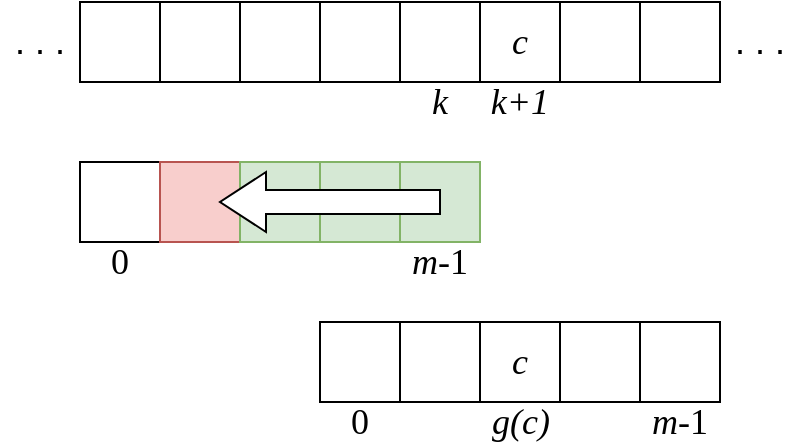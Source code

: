 <mxfile version="12.3.2" type="device" pages="1"><diagram id="L0k7uIFYoEPKFaBkymRu" name="Page-1"><mxGraphModel dx="1092" dy="816" grid="1" gridSize="10" guides="1" tooltips="1" connect="1" arrows="1" fold="1" page="1" pageScale="1" pageWidth="850" pageHeight="1100" math="0" shadow="0"><root><mxCell id="0"/><mxCell id="1" parent="0"/><mxCell id="U-mL0SdtELSIYQQi62HA-1" value="" style="whiteSpace=wrap;html=1;aspect=fixed;" parent="1" vertex="1"><mxGeometry x="40" y="40" width="40" height="40" as="geometry"/></mxCell><mxCell id="U-mL0SdtELSIYQQi62HA-2" value="" style="whiteSpace=wrap;html=1;aspect=fixed;" parent="1" vertex="1"><mxGeometry x="80" y="40" width="40" height="40" as="geometry"/></mxCell><mxCell id="U-mL0SdtELSIYQQi62HA-3" value="" style="whiteSpace=wrap;html=1;aspect=fixed;" parent="1" vertex="1"><mxGeometry x="120" y="40" width="40" height="40" as="geometry"/></mxCell><mxCell id="U-mL0SdtELSIYQQi62HA-4" value="" style="whiteSpace=wrap;html=1;aspect=fixed;" parent="1" vertex="1"><mxGeometry x="160" y="40" width="40" height="40" as="geometry"/></mxCell><mxCell id="U-mL0SdtELSIYQQi62HA-5" value="" style="whiteSpace=wrap;html=1;aspect=fixed;" parent="1" vertex="1"><mxGeometry x="200" y="40" width="40" height="40" as="geometry"/></mxCell><mxCell id="U-mL0SdtELSIYQQi62HA-6" value="&lt;i style=&quot;font-family: &amp;#34;cm&amp;#34; ; font-size: 18px ; white-space: normal&quot;&gt;c&lt;/i&gt;" style="whiteSpace=wrap;html=1;aspect=fixed;" parent="1" vertex="1"><mxGeometry x="240" y="40" width="40" height="40" as="geometry"/></mxCell><mxCell id="U-mL0SdtELSIYQQi62HA-7" value="" style="whiteSpace=wrap;html=1;aspect=fixed;" parent="1" vertex="1"><mxGeometry x="280" y="40" width="40" height="40" as="geometry"/></mxCell><mxCell id="U-mL0SdtELSIYQQi62HA-8" value="" style="whiteSpace=wrap;html=1;aspect=fixed;" parent="1" vertex="1"><mxGeometry x="40" y="120" width="40" height="40" as="geometry"/></mxCell><mxCell id="U-mL0SdtELSIYQQi62HA-9" value="" style="whiteSpace=wrap;html=1;aspect=fixed;fillColor=#f8cecc;strokeColor=#b85450;" parent="1" vertex="1"><mxGeometry x="80" y="120" width="40" height="40" as="geometry"/></mxCell><mxCell id="U-mL0SdtELSIYQQi62HA-10" value="" style="whiteSpace=wrap;html=1;aspect=fixed;fillColor=#d5e8d4;strokeColor=#82b366;" parent="1" vertex="1"><mxGeometry x="120" y="120" width="40" height="40" as="geometry"/></mxCell><mxCell id="U-mL0SdtELSIYQQi62HA-11" value="" style="whiteSpace=wrap;html=1;aspect=fixed;fillColor=#d5e8d4;strokeColor=#82b366;" parent="1" vertex="1"><mxGeometry x="160" y="120" width="40" height="40" as="geometry"/></mxCell><mxCell id="U-mL0SdtELSIYQQi62HA-12" value="" style="whiteSpace=wrap;html=1;aspect=fixed;fillColor=#d5e8d4;strokeColor=#82b366;" parent="1" vertex="1"><mxGeometry x="200" y="120" width="40" height="40" as="geometry"/></mxCell><mxCell id="U-mL0SdtELSIYQQi62HA-13" value="" style="whiteSpace=wrap;html=1;aspect=fixed;" parent="1" vertex="1"><mxGeometry x="160" y="200" width="40" height="40" as="geometry"/></mxCell><mxCell id="U-mL0SdtELSIYQQi62HA-14" value="" style="whiteSpace=wrap;html=1;aspect=fixed;" parent="1" vertex="1"><mxGeometry x="200" y="200" width="40" height="40" as="geometry"/></mxCell><mxCell id="U-mL0SdtELSIYQQi62HA-15" value="&lt;font style=&quot;font-size: 18px&quot; face=&quot;cm&quot;&gt;&lt;i&gt;c&lt;/i&gt;&lt;/font&gt;" style="whiteSpace=wrap;html=1;aspect=fixed;" parent="1" vertex="1"><mxGeometry x="240" y="200" width="40" height="40" as="geometry"/></mxCell><mxCell id="U-mL0SdtELSIYQQi62HA-16" value="" style="whiteSpace=wrap;html=1;aspect=fixed;" parent="1" vertex="1"><mxGeometry x="280" y="200" width="40" height="40" as="geometry"/></mxCell><mxCell id="U-mL0SdtELSIYQQi62HA-17" value="" style="whiteSpace=wrap;html=1;aspect=fixed;" parent="1" vertex="1"><mxGeometry x="320" y="200" width="40" height="40" as="geometry"/></mxCell><mxCell id="U-mL0SdtELSIYQQi62HA-18" value="" style="whiteSpace=wrap;html=1;aspect=fixed;" parent="1" vertex="1"><mxGeometry x="320" y="40" width="40" height="40" as="geometry"/></mxCell><mxCell id="U-mL0SdtELSIYQQi62HA-19" value="&lt;font style=&quot;font-size: 18px&quot;&gt;. . .&lt;/font&gt;" style="text;html=1;strokeColor=none;fillColor=none;align=center;verticalAlign=middle;whiteSpace=wrap;rounded=0;" parent="1" vertex="1"><mxGeometry x="360" y="50" width="40" height="20" as="geometry"/></mxCell><mxCell id="U-mL0SdtELSIYQQi62HA-20" value="&lt;font face=&quot;cm&quot; style=&quot;font-size: 18px&quot;&gt;0&lt;/font&gt;" style="text;html=1;strokeColor=none;fillColor=none;align=center;verticalAlign=middle;whiteSpace=wrap;rounded=0;" parent="1" vertex="1"><mxGeometry x="40" y="160" width="40" height="20" as="geometry"/></mxCell><mxCell id="U-mL0SdtELSIYQQi62HA-21" value="&lt;font face=&quot;cm&quot; style=&quot;font-size: 18px&quot;&gt;&lt;i&gt;m&lt;/i&gt;-1&lt;/font&gt;" style="text;html=1;strokeColor=none;fillColor=none;align=center;verticalAlign=middle;whiteSpace=wrap;rounded=0;" parent="1" vertex="1"><mxGeometry x="320" y="240" width="40" height="20" as="geometry"/></mxCell><mxCell id="U-mL0SdtELSIYQQi62HA-22" value="&lt;font face=&quot;cm&quot;&gt;&lt;span style=&quot;font-size: 18px&quot;&gt;&lt;i&gt;k&lt;/i&gt;&lt;/span&gt;&lt;/font&gt;" style="text;html=1;strokeColor=none;fillColor=none;align=center;verticalAlign=middle;whiteSpace=wrap;rounded=0;" parent="1" vertex="1"><mxGeometry x="200" y="80" width="40" height="20" as="geometry"/></mxCell><mxCell id="U-mL0SdtELSIYQQi62HA-27" value="&lt;font style=&quot;font-size: 18px&quot; face=&quot;cm&quot;&gt;&lt;i&gt;g(c)&lt;/i&gt;&lt;/font&gt;" style="text;html=1;align=center;verticalAlign=middle;resizable=0;points=[];;autosize=1;" parent="1" vertex="1"><mxGeometry x="240" y="240" width="40" height="20" as="geometry"/></mxCell><mxCell id="GImF4jwcs6KVKVyUWlGT-1" value="" style="html=1;shadow=0;dashed=0;align=center;verticalAlign=middle;shape=mxgraph.arrows2.arrow;dy=0.6;dx=23;flipH=1;notch=0;" parent="1" vertex="1"><mxGeometry x="110" y="125" width="110" height="30" as="geometry"/></mxCell><mxCell id="ltR3_zbRDyd4YjgoWGx5-1" value="&lt;font face=&quot;cm&quot; style=&quot;font-size: 18px&quot;&gt;0&lt;/font&gt;" style="text;html=1;strokeColor=none;fillColor=none;align=center;verticalAlign=middle;whiteSpace=wrap;rounded=0;" parent="1" vertex="1"><mxGeometry x="160" y="240" width="40" height="20" as="geometry"/></mxCell><mxCell id="kteBvO_nPASmwoEwyS9N-1" value="&lt;font face=&quot;cm&quot; style=&quot;font-size: 18px&quot;&gt;&lt;i&gt;m&lt;/i&gt;-1&lt;/font&gt;" style="text;html=1;strokeColor=none;fillColor=none;align=center;verticalAlign=middle;whiteSpace=wrap;rounded=0;" parent="1" vertex="1"><mxGeometry x="200" y="160" width="40" height="20" as="geometry"/></mxCell><mxCell id="7jADf7uZqH6shSGmrQDk-1" value="&lt;font style=&quot;font-size: 18px&quot;&gt;. . .&lt;/font&gt;" style="text;html=1;strokeColor=none;fillColor=none;align=center;verticalAlign=middle;whiteSpace=wrap;rounded=0;" parent="1" vertex="1"><mxGeometry y="50" width="40" height="20" as="geometry"/></mxCell><mxCell id="ZuqBR1b4d8Lp5Jgb_l_O-1" value="&lt;font face=&quot;cm&quot;&gt;&lt;span style=&quot;font-size: 18px&quot;&gt;&lt;i&gt;k+1&lt;/i&gt;&lt;/span&gt;&lt;/font&gt;" style="text;html=1;strokeColor=none;fillColor=none;align=center;verticalAlign=middle;whiteSpace=wrap;rounded=0;" vertex="1" parent="1"><mxGeometry x="240" y="80" width="40" height="20" as="geometry"/></mxCell></root></mxGraphModel></diagram></mxfile>